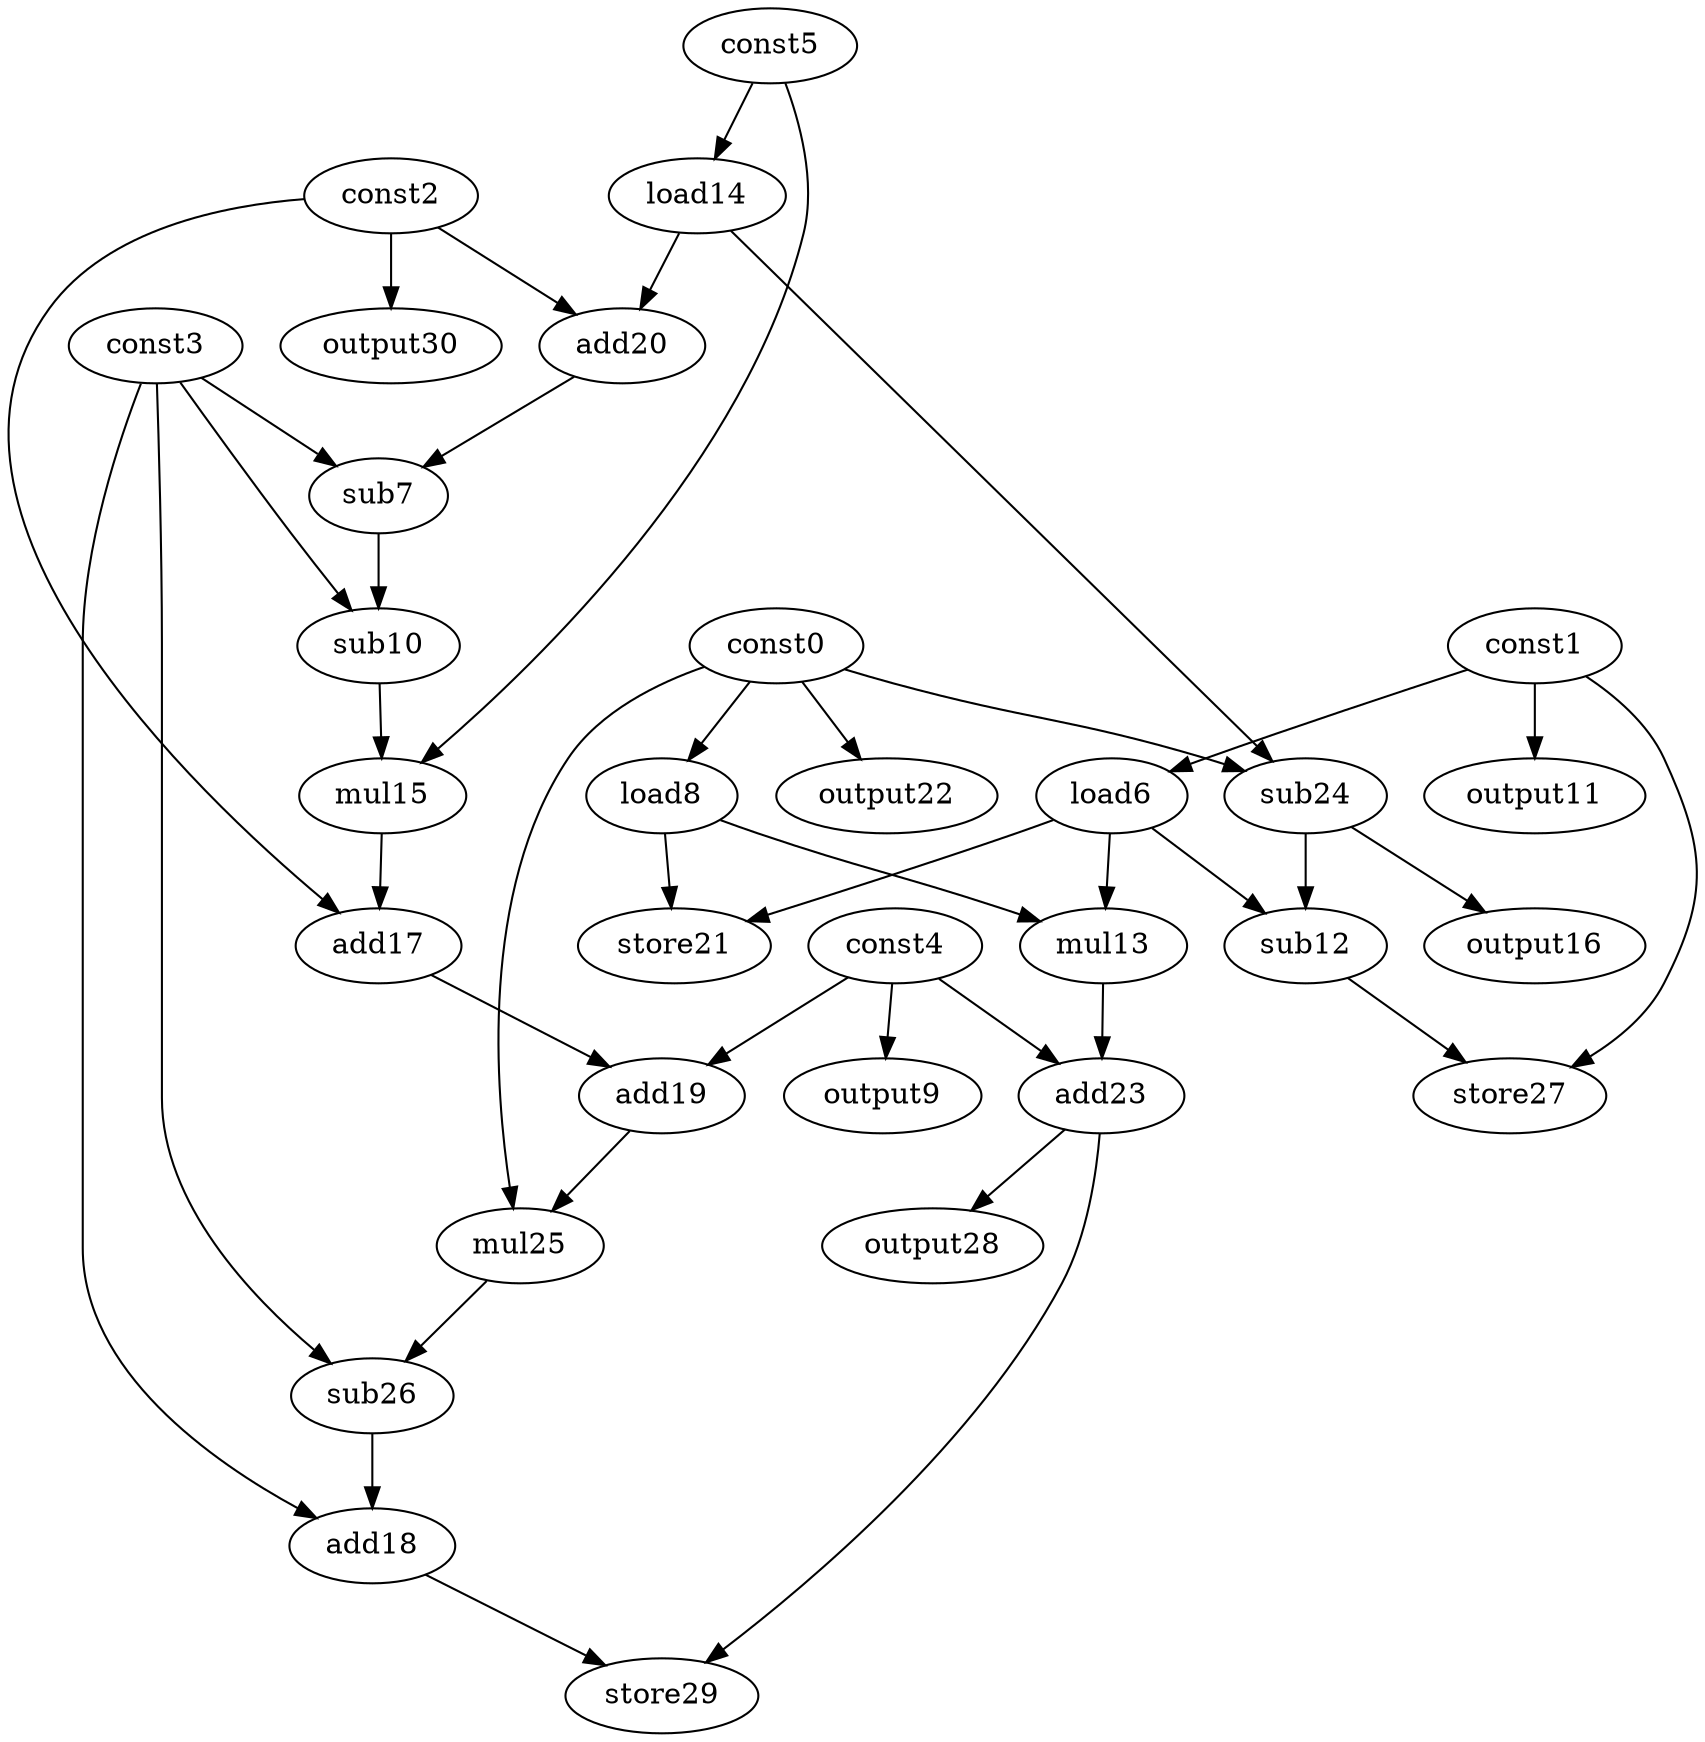 digraph G { 
const0[opcode=const]; 
const1[opcode=const]; 
const2[opcode=const]; 
const3[opcode=const]; 
const4[opcode=const]; 
const5[opcode=const]; 
load6[opcode=load]; 
sub7[opcode=sub]; 
load8[opcode=load]; 
output9[opcode=output]; 
sub10[opcode=sub]; 
output11[opcode=output]; 
sub12[opcode=sub]; 
mul13[opcode=mul]; 
load14[opcode=load]; 
mul15[opcode=mul]; 
output16[opcode=output]; 
add17[opcode=add]; 
add18[opcode=add]; 
add19[opcode=add]; 
add20[opcode=add]; 
store21[opcode=store]; 
output22[opcode=output]; 
add23[opcode=add]; 
sub24[opcode=sub]; 
mul25[opcode=mul]; 
sub26[opcode=sub]; 
store27[opcode=store]; 
output28[opcode=output]; 
store29[opcode=store]; 
output30[opcode=output]; 
const1->load6[operand=0];
const0->load8[operand=0];
const4->output9[operand=0];
const1->output11[operand=0];
const5->load14[operand=0];
const0->output22[operand=0];
const2->output30[operand=0];
load8->mul13[operand=0];
load6->mul13[operand=1];
const2->add20[operand=0];
load14->add20[operand=1];
load8->store21[operand=0];
load6->store21[operand=1];
const0->sub24[operand=0];
load14->sub24[operand=1];
const3->sub7[operand=0];
add20->sub7[operand=1];
sub24->sub12[operand=0];
load6->sub12[operand=1];
sub24->output16[operand=0];
const4->add23[operand=0];
mul13->add23[operand=1];
const3->sub10[operand=0];
sub7->sub10[operand=1];
const1->store27[operand=0];
sub12->store27[operand=1];
add23->output28[operand=0];
sub10->mul15[operand=0];
const5->mul15[operand=1];
const2->add17[operand=0];
mul15->add17[operand=1];
add17->add19[operand=0];
const4->add19[operand=1];
const0->mul25[operand=0];
add19->mul25[operand=1];
mul25->sub26[operand=0];
const3->sub26[operand=1];
sub26->add18[operand=0];
const3->add18[operand=1];
add18->store29[operand=0];
add23->store29[operand=1];
}
